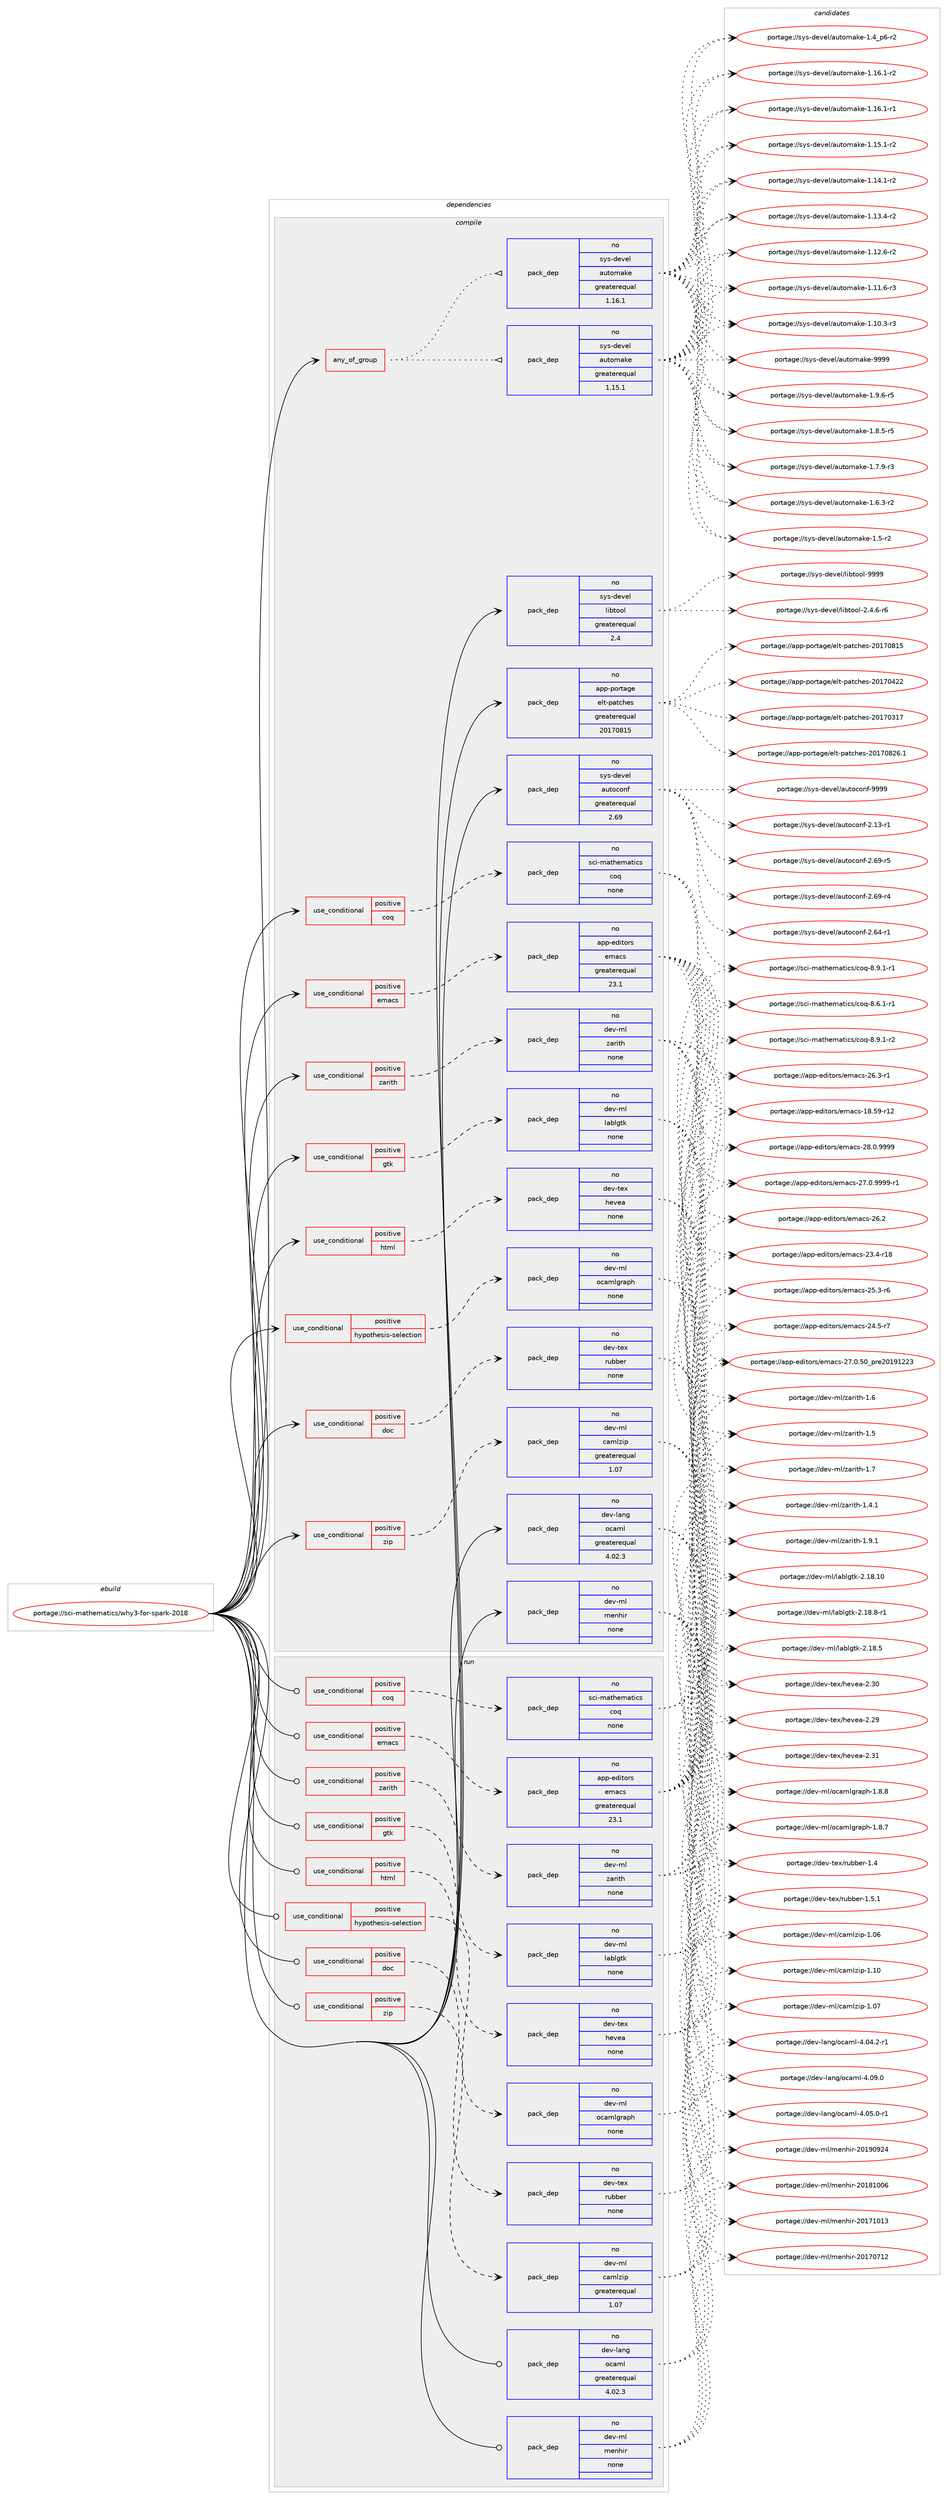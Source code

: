 digraph prolog {

# *************
# Graph options
# *************

newrank=true;
concentrate=true;
compound=true;
graph [rankdir=LR,fontname=Helvetica,fontsize=10,ranksep=1.5];#, ranksep=2.5, nodesep=0.2];
edge  [arrowhead=vee];
node  [fontname=Helvetica,fontsize=10];

# **********
# The ebuild
# **********

subgraph cluster_leftcol {
color=gray;
rank=same;
label=<<i>ebuild</i>>;
id [label="portage://sci-mathematics/why3-for-spark-2018", color=red, width=4, href="../sci-mathematics/why3-for-spark-2018.svg"];
}

# ****************
# The dependencies
# ****************

subgraph cluster_midcol {
color=gray;
label=<<i>dependencies</i>>;
subgraph cluster_compile {
fillcolor="#eeeeee";
style=filled;
label=<<i>compile</i>>;
subgraph any958 {
dependency46095 [label=<<TABLE BORDER="0" CELLBORDER="1" CELLSPACING="0" CELLPADDING="4"><TR><TD CELLPADDING="10">any_of_group</TD></TR></TABLE>>, shape=none, color=red];subgraph pack35612 {
dependency46096 [label=<<TABLE BORDER="0" CELLBORDER="1" CELLSPACING="0" CELLPADDING="4" WIDTH="220"><TR><TD ROWSPAN="6" CELLPADDING="30">pack_dep</TD></TR><TR><TD WIDTH="110">no</TD></TR><TR><TD>sys-devel</TD></TR><TR><TD>automake</TD></TR><TR><TD>greaterequal</TD></TR><TR><TD>1.16.1</TD></TR></TABLE>>, shape=none, color=blue];
}
dependency46095:e -> dependency46096:w [weight=20,style="dotted",arrowhead="oinv"];
subgraph pack35613 {
dependency46097 [label=<<TABLE BORDER="0" CELLBORDER="1" CELLSPACING="0" CELLPADDING="4" WIDTH="220"><TR><TD ROWSPAN="6" CELLPADDING="30">pack_dep</TD></TR><TR><TD WIDTH="110">no</TD></TR><TR><TD>sys-devel</TD></TR><TR><TD>automake</TD></TR><TR><TD>greaterequal</TD></TR><TR><TD>1.15.1</TD></TR></TABLE>>, shape=none, color=blue];
}
dependency46095:e -> dependency46097:w [weight=20,style="dotted",arrowhead="oinv"];
}
id:e -> dependency46095:w [weight=20,style="solid",arrowhead="vee"];
subgraph cond9477 {
dependency46098 [label=<<TABLE BORDER="0" CELLBORDER="1" CELLSPACING="0" CELLPADDING="4"><TR><TD ROWSPAN="3" CELLPADDING="10">use_conditional</TD></TR><TR><TD>positive</TD></TR><TR><TD>coq</TD></TR></TABLE>>, shape=none, color=red];
subgraph pack35614 {
dependency46099 [label=<<TABLE BORDER="0" CELLBORDER="1" CELLSPACING="0" CELLPADDING="4" WIDTH="220"><TR><TD ROWSPAN="6" CELLPADDING="30">pack_dep</TD></TR><TR><TD WIDTH="110">no</TD></TR><TR><TD>sci-mathematics</TD></TR><TR><TD>coq</TD></TR><TR><TD>none</TD></TR><TR><TD></TD></TR></TABLE>>, shape=none, color=blue];
}
dependency46098:e -> dependency46099:w [weight=20,style="dashed",arrowhead="vee"];
}
id:e -> dependency46098:w [weight=20,style="solid",arrowhead="vee"];
subgraph cond9478 {
dependency46100 [label=<<TABLE BORDER="0" CELLBORDER="1" CELLSPACING="0" CELLPADDING="4"><TR><TD ROWSPAN="3" CELLPADDING="10">use_conditional</TD></TR><TR><TD>positive</TD></TR><TR><TD>doc</TD></TR></TABLE>>, shape=none, color=red];
subgraph pack35615 {
dependency46101 [label=<<TABLE BORDER="0" CELLBORDER="1" CELLSPACING="0" CELLPADDING="4" WIDTH="220"><TR><TD ROWSPAN="6" CELLPADDING="30">pack_dep</TD></TR><TR><TD WIDTH="110">no</TD></TR><TR><TD>dev-tex</TD></TR><TR><TD>rubber</TD></TR><TR><TD>none</TD></TR><TR><TD></TD></TR></TABLE>>, shape=none, color=blue];
}
dependency46100:e -> dependency46101:w [weight=20,style="dashed",arrowhead="vee"];
}
id:e -> dependency46100:w [weight=20,style="solid",arrowhead="vee"];
subgraph cond9479 {
dependency46102 [label=<<TABLE BORDER="0" CELLBORDER="1" CELLSPACING="0" CELLPADDING="4"><TR><TD ROWSPAN="3" CELLPADDING="10">use_conditional</TD></TR><TR><TD>positive</TD></TR><TR><TD>emacs</TD></TR></TABLE>>, shape=none, color=red];
subgraph pack35616 {
dependency46103 [label=<<TABLE BORDER="0" CELLBORDER="1" CELLSPACING="0" CELLPADDING="4" WIDTH="220"><TR><TD ROWSPAN="6" CELLPADDING="30">pack_dep</TD></TR><TR><TD WIDTH="110">no</TD></TR><TR><TD>app-editors</TD></TR><TR><TD>emacs</TD></TR><TR><TD>greaterequal</TD></TR><TR><TD>23.1</TD></TR></TABLE>>, shape=none, color=blue];
}
dependency46102:e -> dependency46103:w [weight=20,style="dashed",arrowhead="vee"];
}
id:e -> dependency46102:w [weight=20,style="solid",arrowhead="vee"];
subgraph cond9480 {
dependency46104 [label=<<TABLE BORDER="0" CELLBORDER="1" CELLSPACING="0" CELLPADDING="4"><TR><TD ROWSPAN="3" CELLPADDING="10">use_conditional</TD></TR><TR><TD>positive</TD></TR><TR><TD>gtk</TD></TR></TABLE>>, shape=none, color=red];
subgraph pack35617 {
dependency46105 [label=<<TABLE BORDER="0" CELLBORDER="1" CELLSPACING="0" CELLPADDING="4" WIDTH="220"><TR><TD ROWSPAN="6" CELLPADDING="30">pack_dep</TD></TR><TR><TD WIDTH="110">no</TD></TR><TR><TD>dev-ml</TD></TR><TR><TD>lablgtk</TD></TR><TR><TD>none</TD></TR><TR><TD></TD></TR></TABLE>>, shape=none, color=blue];
}
dependency46104:e -> dependency46105:w [weight=20,style="dashed",arrowhead="vee"];
}
id:e -> dependency46104:w [weight=20,style="solid",arrowhead="vee"];
subgraph cond9481 {
dependency46106 [label=<<TABLE BORDER="0" CELLBORDER="1" CELLSPACING="0" CELLPADDING="4"><TR><TD ROWSPAN="3" CELLPADDING="10">use_conditional</TD></TR><TR><TD>positive</TD></TR><TR><TD>html</TD></TR></TABLE>>, shape=none, color=red];
subgraph pack35618 {
dependency46107 [label=<<TABLE BORDER="0" CELLBORDER="1" CELLSPACING="0" CELLPADDING="4" WIDTH="220"><TR><TD ROWSPAN="6" CELLPADDING="30">pack_dep</TD></TR><TR><TD WIDTH="110">no</TD></TR><TR><TD>dev-tex</TD></TR><TR><TD>hevea</TD></TR><TR><TD>none</TD></TR><TR><TD></TD></TR></TABLE>>, shape=none, color=blue];
}
dependency46106:e -> dependency46107:w [weight=20,style="dashed",arrowhead="vee"];
}
id:e -> dependency46106:w [weight=20,style="solid",arrowhead="vee"];
subgraph cond9482 {
dependency46108 [label=<<TABLE BORDER="0" CELLBORDER="1" CELLSPACING="0" CELLPADDING="4"><TR><TD ROWSPAN="3" CELLPADDING="10">use_conditional</TD></TR><TR><TD>positive</TD></TR><TR><TD>hypothesis-selection</TD></TR></TABLE>>, shape=none, color=red];
subgraph pack35619 {
dependency46109 [label=<<TABLE BORDER="0" CELLBORDER="1" CELLSPACING="0" CELLPADDING="4" WIDTH="220"><TR><TD ROWSPAN="6" CELLPADDING="30">pack_dep</TD></TR><TR><TD WIDTH="110">no</TD></TR><TR><TD>dev-ml</TD></TR><TR><TD>ocamlgraph</TD></TR><TR><TD>none</TD></TR><TR><TD></TD></TR></TABLE>>, shape=none, color=blue];
}
dependency46108:e -> dependency46109:w [weight=20,style="dashed",arrowhead="vee"];
}
id:e -> dependency46108:w [weight=20,style="solid",arrowhead="vee"];
subgraph cond9483 {
dependency46110 [label=<<TABLE BORDER="0" CELLBORDER="1" CELLSPACING="0" CELLPADDING="4"><TR><TD ROWSPAN="3" CELLPADDING="10">use_conditional</TD></TR><TR><TD>positive</TD></TR><TR><TD>zarith</TD></TR></TABLE>>, shape=none, color=red];
subgraph pack35620 {
dependency46111 [label=<<TABLE BORDER="0" CELLBORDER="1" CELLSPACING="0" CELLPADDING="4" WIDTH="220"><TR><TD ROWSPAN="6" CELLPADDING="30">pack_dep</TD></TR><TR><TD WIDTH="110">no</TD></TR><TR><TD>dev-ml</TD></TR><TR><TD>zarith</TD></TR><TR><TD>none</TD></TR><TR><TD></TD></TR></TABLE>>, shape=none, color=blue];
}
dependency46110:e -> dependency46111:w [weight=20,style="dashed",arrowhead="vee"];
}
id:e -> dependency46110:w [weight=20,style="solid",arrowhead="vee"];
subgraph cond9484 {
dependency46112 [label=<<TABLE BORDER="0" CELLBORDER="1" CELLSPACING="0" CELLPADDING="4"><TR><TD ROWSPAN="3" CELLPADDING="10">use_conditional</TD></TR><TR><TD>positive</TD></TR><TR><TD>zip</TD></TR></TABLE>>, shape=none, color=red];
subgraph pack35621 {
dependency46113 [label=<<TABLE BORDER="0" CELLBORDER="1" CELLSPACING="0" CELLPADDING="4" WIDTH="220"><TR><TD ROWSPAN="6" CELLPADDING="30">pack_dep</TD></TR><TR><TD WIDTH="110">no</TD></TR><TR><TD>dev-ml</TD></TR><TR><TD>camlzip</TD></TR><TR><TD>greaterequal</TD></TR><TR><TD>1.07</TD></TR></TABLE>>, shape=none, color=blue];
}
dependency46112:e -> dependency46113:w [weight=20,style="dashed",arrowhead="vee"];
}
id:e -> dependency46112:w [weight=20,style="solid",arrowhead="vee"];
subgraph pack35622 {
dependency46114 [label=<<TABLE BORDER="0" CELLBORDER="1" CELLSPACING="0" CELLPADDING="4" WIDTH="220"><TR><TD ROWSPAN="6" CELLPADDING="30">pack_dep</TD></TR><TR><TD WIDTH="110">no</TD></TR><TR><TD>app-portage</TD></TR><TR><TD>elt-patches</TD></TR><TR><TD>greaterequal</TD></TR><TR><TD>20170815</TD></TR></TABLE>>, shape=none, color=blue];
}
id:e -> dependency46114:w [weight=20,style="solid",arrowhead="vee"];
subgraph pack35623 {
dependency46115 [label=<<TABLE BORDER="0" CELLBORDER="1" CELLSPACING="0" CELLPADDING="4" WIDTH="220"><TR><TD ROWSPAN="6" CELLPADDING="30">pack_dep</TD></TR><TR><TD WIDTH="110">no</TD></TR><TR><TD>dev-lang</TD></TR><TR><TD>ocaml</TD></TR><TR><TD>greaterequal</TD></TR><TR><TD>4.02.3</TD></TR></TABLE>>, shape=none, color=blue];
}
id:e -> dependency46115:w [weight=20,style="solid",arrowhead="vee"];
subgraph pack35624 {
dependency46116 [label=<<TABLE BORDER="0" CELLBORDER="1" CELLSPACING="0" CELLPADDING="4" WIDTH="220"><TR><TD ROWSPAN="6" CELLPADDING="30">pack_dep</TD></TR><TR><TD WIDTH="110">no</TD></TR><TR><TD>dev-ml</TD></TR><TR><TD>menhir</TD></TR><TR><TD>none</TD></TR><TR><TD></TD></TR></TABLE>>, shape=none, color=blue];
}
id:e -> dependency46116:w [weight=20,style="solid",arrowhead="vee"];
subgraph pack35625 {
dependency46117 [label=<<TABLE BORDER="0" CELLBORDER="1" CELLSPACING="0" CELLPADDING="4" WIDTH="220"><TR><TD ROWSPAN="6" CELLPADDING="30">pack_dep</TD></TR><TR><TD WIDTH="110">no</TD></TR><TR><TD>sys-devel</TD></TR><TR><TD>autoconf</TD></TR><TR><TD>greaterequal</TD></TR><TR><TD>2.69</TD></TR></TABLE>>, shape=none, color=blue];
}
id:e -> dependency46117:w [weight=20,style="solid",arrowhead="vee"];
subgraph pack35626 {
dependency46118 [label=<<TABLE BORDER="0" CELLBORDER="1" CELLSPACING="0" CELLPADDING="4" WIDTH="220"><TR><TD ROWSPAN="6" CELLPADDING="30">pack_dep</TD></TR><TR><TD WIDTH="110">no</TD></TR><TR><TD>sys-devel</TD></TR><TR><TD>libtool</TD></TR><TR><TD>greaterequal</TD></TR><TR><TD>2.4</TD></TR></TABLE>>, shape=none, color=blue];
}
id:e -> dependency46118:w [weight=20,style="solid",arrowhead="vee"];
}
subgraph cluster_compileandrun {
fillcolor="#eeeeee";
style=filled;
label=<<i>compile and run</i>>;
}
subgraph cluster_run {
fillcolor="#eeeeee";
style=filled;
label=<<i>run</i>>;
subgraph cond9485 {
dependency46119 [label=<<TABLE BORDER="0" CELLBORDER="1" CELLSPACING="0" CELLPADDING="4"><TR><TD ROWSPAN="3" CELLPADDING="10">use_conditional</TD></TR><TR><TD>positive</TD></TR><TR><TD>coq</TD></TR></TABLE>>, shape=none, color=red];
subgraph pack35627 {
dependency46120 [label=<<TABLE BORDER="0" CELLBORDER="1" CELLSPACING="0" CELLPADDING="4" WIDTH="220"><TR><TD ROWSPAN="6" CELLPADDING="30">pack_dep</TD></TR><TR><TD WIDTH="110">no</TD></TR><TR><TD>sci-mathematics</TD></TR><TR><TD>coq</TD></TR><TR><TD>none</TD></TR><TR><TD></TD></TR></TABLE>>, shape=none, color=blue];
}
dependency46119:e -> dependency46120:w [weight=20,style="dashed",arrowhead="vee"];
}
id:e -> dependency46119:w [weight=20,style="solid",arrowhead="odot"];
subgraph cond9486 {
dependency46121 [label=<<TABLE BORDER="0" CELLBORDER="1" CELLSPACING="0" CELLPADDING="4"><TR><TD ROWSPAN="3" CELLPADDING="10">use_conditional</TD></TR><TR><TD>positive</TD></TR><TR><TD>doc</TD></TR></TABLE>>, shape=none, color=red];
subgraph pack35628 {
dependency46122 [label=<<TABLE BORDER="0" CELLBORDER="1" CELLSPACING="0" CELLPADDING="4" WIDTH="220"><TR><TD ROWSPAN="6" CELLPADDING="30">pack_dep</TD></TR><TR><TD WIDTH="110">no</TD></TR><TR><TD>dev-tex</TD></TR><TR><TD>rubber</TD></TR><TR><TD>none</TD></TR><TR><TD></TD></TR></TABLE>>, shape=none, color=blue];
}
dependency46121:e -> dependency46122:w [weight=20,style="dashed",arrowhead="vee"];
}
id:e -> dependency46121:w [weight=20,style="solid",arrowhead="odot"];
subgraph cond9487 {
dependency46123 [label=<<TABLE BORDER="0" CELLBORDER="1" CELLSPACING="0" CELLPADDING="4"><TR><TD ROWSPAN="3" CELLPADDING="10">use_conditional</TD></TR><TR><TD>positive</TD></TR><TR><TD>emacs</TD></TR></TABLE>>, shape=none, color=red];
subgraph pack35629 {
dependency46124 [label=<<TABLE BORDER="0" CELLBORDER="1" CELLSPACING="0" CELLPADDING="4" WIDTH="220"><TR><TD ROWSPAN="6" CELLPADDING="30">pack_dep</TD></TR><TR><TD WIDTH="110">no</TD></TR><TR><TD>app-editors</TD></TR><TR><TD>emacs</TD></TR><TR><TD>greaterequal</TD></TR><TR><TD>23.1</TD></TR></TABLE>>, shape=none, color=blue];
}
dependency46123:e -> dependency46124:w [weight=20,style="dashed",arrowhead="vee"];
}
id:e -> dependency46123:w [weight=20,style="solid",arrowhead="odot"];
subgraph cond9488 {
dependency46125 [label=<<TABLE BORDER="0" CELLBORDER="1" CELLSPACING="0" CELLPADDING="4"><TR><TD ROWSPAN="3" CELLPADDING="10">use_conditional</TD></TR><TR><TD>positive</TD></TR><TR><TD>gtk</TD></TR></TABLE>>, shape=none, color=red];
subgraph pack35630 {
dependency46126 [label=<<TABLE BORDER="0" CELLBORDER="1" CELLSPACING="0" CELLPADDING="4" WIDTH="220"><TR><TD ROWSPAN="6" CELLPADDING="30">pack_dep</TD></TR><TR><TD WIDTH="110">no</TD></TR><TR><TD>dev-ml</TD></TR><TR><TD>lablgtk</TD></TR><TR><TD>none</TD></TR><TR><TD></TD></TR></TABLE>>, shape=none, color=blue];
}
dependency46125:e -> dependency46126:w [weight=20,style="dashed",arrowhead="vee"];
}
id:e -> dependency46125:w [weight=20,style="solid",arrowhead="odot"];
subgraph cond9489 {
dependency46127 [label=<<TABLE BORDER="0" CELLBORDER="1" CELLSPACING="0" CELLPADDING="4"><TR><TD ROWSPAN="3" CELLPADDING="10">use_conditional</TD></TR><TR><TD>positive</TD></TR><TR><TD>html</TD></TR></TABLE>>, shape=none, color=red];
subgraph pack35631 {
dependency46128 [label=<<TABLE BORDER="0" CELLBORDER="1" CELLSPACING="0" CELLPADDING="4" WIDTH="220"><TR><TD ROWSPAN="6" CELLPADDING="30">pack_dep</TD></TR><TR><TD WIDTH="110">no</TD></TR><TR><TD>dev-tex</TD></TR><TR><TD>hevea</TD></TR><TR><TD>none</TD></TR><TR><TD></TD></TR></TABLE>>, shape=none, color=blue];
}
dependency46127:e -> dependency46128:w [weight=20,style="dashed",arrowhead="vee"];
}
id:e -> dependency46127:w [weight=20,style="solid",arrowhead="odot"];
subgraph cond9490 {
dependency46129 [label=<<TABLE BORDER="0" CELLBORDER="1" CELLSPACING="0" CELLPADDING="4"><TR><TD ROWSPAN="3" CELLPADDING="10">use_conditional</TD></TR><TR><TD>positive</TD></TR><TR><TD>hypothesis-selection</TD></TR></TABLE>>, shape=none, color=red];
subgraph pack35632 {
dependency46130 [label=<<TABLE BORDER="0" CELLBORDER="1" CELLSPACING="0" CELLPADDING="4" WIDTH="220"><TR><TD ROWSPAN="6" CELLPADDING="30">pack_dep</TD></TR><TR><TD WIDTH="110">no</TD></TR><TR><TD>dev-ml</TD></TR><TR><TD>ocamlgraph</TD></TR><TR><TD>none</TD></TR><TR><TD></TD></TR></TABLE>>, shape=none, color=blue];
}
dependency46129:e -> dependency46130:w [weight=20,style="dashed",arrowhead="vee"];
}
id:e -> dependency46129:w [weight=20,style="solid",arrowhead="odot"];
subgraph cond9491 {
dependency46131 [label=<<TABLE BORDER="0" CELLBORDER="1" CELLSPACING="0" CELLPADDING="4"><TR><TD ROWSPAN="3" CELLPADDING="10">use_conditional</TD></TR><TR><TD>positive</TD></TR><TR><TD>zarith</TD></TR></TABLE>>, shape=none, color=red];
subgraph pack35633 {
dependency46132 [label=<<TABLE BORDER="0" CELLBORDER="1" CELLSPACING="0" CELLPADDING="4" WIDTH="220"><TR><TD ROWSPAN="6" CELLPADDING="30">pack_dep</TD></TR><TR><TD WIDTH="110">no</TD></TR><TR><TD>dev-ml</TD></TR><TR><TD>zarith</TD></TR><TR><TD>none</TD></TR><TR><TD></TD></TR></TABLE>>, shape=none, color=blue];
}
dependency46131:e -> dependency46132:w [weight=20,style="dashed",arrowhead="vee"];
}
id:e -> dependency46131:w [weight=20,style="solid",arrowhead="odot"];
subgraph cond9492 {
dependency46133 [label=<<TABLE BORDER="0" CELLBORDER="1" CELLSPACING="0" CELLPADDING="4"><TR><TD ROWSPAN="3" CELLPADDING="10">use_conditional</TD></TR><TR><TD>positive</TD></TR><TR><TD>zip</TD></TR></TABLE>>, shape=none, color=red];
subgraph pack35634 {
dependency46134 [label=<<TABLE BORDER="0" CELLBORDER="1" CELLSPACING="0" CELLPADDING="4" WIDTH="220"><TR><TD ROWSPAN="6" CELLPADDING="30">pack_dep</TD></TR><TR><TD WIDTH="110">no</TD></TR><TR><TD>dev-ml</TD></TR><TR><TD>camlzip</TD></TR><TR><TD>greaterequal</TD></TR><TR><TD>1.07</TD></TR></TABLE>>, shape=none, color=blue];
}
dependency46133:e -> dependency46134:w [weight=20,style="dashed",arrowhead="vee"];
}
id:e -> dependency46133:w [weight=20,style="solid",arrowhead="odot"];
subgraph pack35635 {
dependency46135 [label=<<TABLE BORDER="0" CELLBORDER="1" CELLSPACING="0" CELLPADDING="4" WIDTH="220"><TR><TD ROWSPAN="6" CELLPADDING="30">pack_dep</TD></TR><TR><TD WIDTH="110">no</TD></TR><TR><TD>dev-lang</TD></TR><TR><TD>ocaml</TD></TR><TR><TD>greaterequal</TD></TR><TR><TD>4.02.3</TD></TR></TABLE>>, shape=none, color=blue];
}
id:e -> dependency46135:w [weight=20,style="solid",arrowhead="odot"];
subgraph pack35636 {
dependency46136 [label=<<TABLE BORDER="0" CELLBORDER="1" CELLSPACING="0" CELLPADDING="4" WIDTH="220"><TR><TD ROWSPAN="6" CELLPADDING="30">pack_dep</TD></TR><TR><TD WIDTH="110">no</TD></TR><TR><TD>dev-ml</TD></TR><TR><TD>menhir</TD></TR><TR><TD>none</TD></TR><TR><TD></TD></TR></TABLE>>, shape=none, color=blue];
}
id:e -> dependency46136:w [weight=20,style="solid",arrowhead="odot"];
}
}

# **************
# The candidates
# **************

subgraph cluster_choices {
rank=same;
color=gray;
label=<<i>candidates</i>>;

subgraph choice35612 {
color=black;
nodesep=1;
choice115121115451001011181011084797117116111109971071014557575757 [label="portage://sys-devel/automake-9999", color=red, width=4,href="../sys-devel/automake-9999.svg"];
choice115121115451001011181011084797117116111109971071014549465746544511453 [label="portage://sys-devel/automake-1.9.6-r5", color=red, width=4,href="../sys-devel/automake-1.9.6-r5.svg"];
choice115121115451001011181011084797117116111109971071014549465646534511453 [label="portage://sys-devel/automake-1.8.5-r5", color=red, width=4,href="../sys-devel/automake-1.8.5-r5.svg"];
choice115121115451001011181011084797117116111109971071014549465546574511451 [label="portage://sys-devel/automake-1.7.9-r3", color=red, width=4,href="../sys-devel/automake-1.7.9-r3.svg"];
choice115121115451001011181011084797117116111109971071014549465446514511450 [label="portage://sys-devel/automake-1.6.3-r2", color=red, width=4,href="../sys-devel/automake-1.6.3-r2.svg"];
choice11512111545100101118101108479711711611110997107101454946534511450 [label="portage://sys-devel/automake-1.5-r2", color=red, width=4,href="../sys-devel/automake-1.5-r2.svg"];
choice115121115451001011181011084797117116111109971071014549465295112544511450 [label="portage://sys-devel/automake-1.4_p6-r2", color=red, width=4,href="../sys-devel/automake-1.4_p6-r2.svg"];
choice11512111545100101118101108479711711611110997107101454946495446494511450 [label="portage://sys-devel/automake-1.16.1-r2", color=red, width=4,href="../sys-devel/automake-1.16.1-r2.svg"];
choice11512111545100101118101108479711711611110997107101454946495446494511449 [label="portage://sys-devel/automake-1.16.1-r1", color=red, width=4,href="../sys-devel/automake-1.16.1-r1.svg"];
choice11512111545100101118101108479711711611110997107101454946495346494511450 [label="portage://sys-devel/automake-1.15.1-r2", color=red, width=4,href="../sys-devel/automake-1.15.1-r2.svg"];
choice11512111545100101118101108479711711611110997107101454946495246494511450 [label="portage://sys-devel/automake-1.14.1-r2", color=red, width=4,href="../sys-devel/automake-1.14.1-r2.svg"];
choice11512111545100101118101108479711711611110997107101454946495146524511450 [label="portage://sys-devel/automake-1.13.4-r2", color=red, width=4,href="../sys-devel/automake-1.13.4-r2.svg"];
choice11512111545100101118101108479711711611110997107101454946495046544511450 [label="portage://sys-devel/automake-1.12.6-r2", color=red, width=4,href="../sys-devel/automake-1.12.6-r2.svg"];
choice11512111545100101118101108479711711611110997107101454946494946544511451 [label="portage://sys-devel/automake-1.11.6-r3", color=red, width=4,href="../sys-devel/automake-1.11.6-r3.svg"];
choice11512111545100101118101108479711711611110997107101454946494846514511451 [label="portage://sys-devel/automake-1.10.3-r3", color=red, width=4,href="../sys-devel/automake-1.10.3-r3.svg"];
dependency46096:e -> choice115121115451001011181011084797117116111109971071014557575757:w [style=dotted,weight="100"];
dependency46096:e -> choice115121115451001011181011084797117116111109971071014549465746544511453:w [style=dotted,weight="100"];
dependency46096:e -> choice115121115451001011181011084797117116111109971071014549465646534511453:w [style=dotted,weight="100"];
dependency46096:e -> choice115121115451001011181011084797117116111109971071014549465546574511451:w [style=dotted,weight="100"];
dependency46096:e -> choice115121115451001011181011084797117116111109971071014549465446514511450:w [style=dotted,weight="100"];
dependency46096:e -> choice11512111545100101118101108479711711611110997107101454946534511450:w [style=dotted,weight="100"];
dependency46096:e -> choice115121115451001011181011084797117116111109971071014549465295112544511450:w [style=dotted,weight="100"];
dependency46096:e -> choice11512111545100101118101108479711711611110997107101454946495446494511450:w [style=dotted,weight="100"];
dependency46096:e -> choice11512111545100101118101108479711711611110997107101454946495446494511449:w [style=dotted,weight="100"];
dependency46096:e -> choice11512111545100101118101108479711711611110997107101454946495346494511450:w [style=dotted,weight="100"];
dependency46096:e -> choice11512111545100101118101108479711711611110997107101454946495246494511450:w [style=dotted,weight="100"];
dependency46096:e -> choice11512111545100101118101108479711711611110997107101454946495146524511450:w [style=dotted,weight="100"];
dependency46096:e -> choice11512111545100101118101108479711711611110997107101454946495046544511450:w [style=dotted,weight="100"];
dependency46096:e -> choice11512111545100101118101108479711711611110997107101454946494946544511451:w [style=dotted,weight="100"];
dependency46096:e -> choice11512111545100101118101108479711711611110997107101454946494846514511451:w [style=dotted,weight="100"];
}
subgraph choice35613 {
color=black;
nodesep=1;
choice115121115451001011181011084797117116111109971071014557575757 [label="portage://sys-devel/automake-9999", color=red, width=4,href="../sys-devel/automake-9999.svg"];
choice115121115451001011181011084797117116111109971071014549465746544511453 [label="portage://sys-devel/automake-1.9.6-r5", color=red, width=4,href="../sys-devel/automake-1.9.6-r5.svg"];
choice115121115451001011181011084797117116111109971071014549465646534511453 [label="portage://sys-devel/automake-1.8.5-r5", color=red, width=4,href="../sys-devel/automake-1.8.5-r5.svg"];
choice115121115451001011181011084797117116111109971071014549465546574511451 [label="portage://sys-devel/automake-1.7.9-r3", color=red, width=4,href="../sys-devel/automake-1.7.9-r3.svg"];
choice115121115451001011181011084797117116111109971071014549465446514511450 [label="portage://sys-devel/automake-1.6.3-r2", color=red, width=4,href="../sys-devel/automake-1.6.3-r2.svg"];
choice11512111545100101118101108479711711611110997107101454946534511450 [label="portage://sys-devel/automake-1.5-r2", color=red, width=4,href="../sys-devel/automake-1.5-r2.svg"];
choice115121115451001011181011084797117116111109971071014549465295112544511450 [label="portage://sys-devel/automake-1.4_p6-r2", color=red, width=4,href="../sys-devel/automake-1.4_p6-r2.svg"];
choice11512111545100101118101108479711711611110997107101454946495446494511450 [label="portage://sys-devel/automake-1.16.1-r2", color=red, width=4,href="../sys-devel/automake-1.16.1-r2.svg"];
choice11512111545100101118101108479711711611110997107101454946495446494511449 [label="portage://sys-devel/automake-1.16.1-r1", color=red, width=4,href="../sys-devel/automake-1.16.1-r1.svg"];
choice11512111545100101118101108479711711611110997107101454946495346494511450 [label="portage://sys-devel/automake-1.15.1-r2", color=red, width=4,href="../sys-devel/automake-1.15.1-r2.svg"];
choice11512111545100101118101108479711711611110997107101454946495246494511450 [label="portage://sys-devel/automake-1.14.1-r2", color=red, width=4,href="../sys-devel/automake-1.14.1-r2.svg"];
choice11512111545100101118101108479711711611110997107101454946495146524511450 [label="portage://sys-devel/automake-1.13.4-r2", color=red, width=4,href="../sys-devel/automake-1.13.4-r2.svg"];
choice11512111545100101118101108479711711611110997107101454946495046544511450 [label="portage://sys-devel/automake-1.12.6-r2", color=red, width=4,href="../sys-devel/automake-1.12.6-r2.svg"];
choice11512111545100101118101108479711711611110997107101454946494946544511451 [label="portage://sys-devel/automake-1.11.6-r3", color=red, width=4,href="../sys-devel/automake-1.11.6-r3.svg"];
choice11512111545100101118101108479711711611110997107101454946494846514511451 [label="portage://sys-devel/automake-1.10.3-r3", color=red, width=4,href="../sys-devel/automake-1.10.3-r3.svg"];
dependency46097:e -> choice115121115451001011181011084797117116111109971071014557575757:w [style=dotted,weight="100"];
dependency46097:e -> choice115121115451001011181011084797117116111109971071014549465746544511453:w [style=dotted,weight="100"];
dependency46097:e -> choice115121115451001011181011084797117116111109971071014549465646534511453:w [style=dotted,weight="100"];
dependency46097:e -> choice115121115451001011181011084797117116111109971071014549465546574511451:w [style=dotted,weight="100"];
dependency46097:e -> choice115121115451001011181011084797117116111109971071014549465446514511450:w [style=dotted,weight="100"];
dependency46097:e -> choice11512111545100101118101108479711711611110997107101454946534511450:w [style=dotted,weight="100"];
dependency46097:e -> choice115121115451001011181011084797117116111109971071014549465295112544511450:w [style=dotted,weight="100"];
dependency46097:e -> choice11512111545100101118101108479711711611110997107101454946495446494511450:w [style=dotted,weight="100"];
dependency46097:e -> choice11512111545100101118101108479711711611110997107101454946495446494511449:w [style=dotted,weight="100"];
dependency46097:e -> choice11512111545100101118101108479711711611110997107101454946495346494511450:w [style=dotted,weight="100"];
dependency46097:e -> choice11512111545100101118101108479711711611110997107101454946495246494511450:w [style=dotted,weight="100"];
dependency46097:e -> choice11512111545100101118101108479711711611110997107101454946495146524511450:w [style=dotted,weight="100"];
dependency46097:e -> choice11512111545100101118101108479711711611110997107101454946495046544511450:w [style=dotted,weight="100"];
dependency46097:e -> choice11512111545100101118101108479711711611110997107101454946494946544511451:w [style=dotted,weight="100"];
dependency46097:e -> choice11512111545100101118101108479711711611110997107101454946494846514511451:w [style=dotted,weight="100"];
}
subgraph choice35614 {
color=black;
nodesep=1;
choice115991054510997116104101109971161059911547991111134556465746494511450 [label="portage://sci-mathematics/coq-8.9.1-r2", color=red, width=4,href="../sci-mathematics/coq-8.9.1-r2.svg"];
choice115991054510997116104101109971161059911547991111134556465746494511449 [label="portage://sci-mathematics/coq-8.9.1-r1", color=red, width=4,href="../sci-mathematics/coq-8.9.1-r1.svg"];
choice115991054510997116104101109971161059911547991111134556465446494511449 [label="portage://sci-mathematics/coq-8.6.1-r1", color=red, width=4,href="../sci-mathematics/coq-8.6.1-r1.svg"];
dependency46099:e -> choice115991054510997116104101109971161059911547991111134556465746494511450:w [style=dotted,weight="100"];
dependency46099:e -> choice115991054510997116104101109971161059911547991111134556465746494511449:w [style=dotted,weight="100"];
dependency46099:e -> choice115991054510997116104101109971161059911547991111134556465446494511449:w [style=dotted,weight="100"];
}
subgraph choice35615 {
color=black;
nodesep=1;
choice10010111845116101120471141179898101114454946534649 [label="portage://dev-tex/rubber-1.5.1", color=red, width=4,href="../dev-tex/rubber-1.5.1.svg"];
choice1001011184511610112047114117989810111445494652 [label="portage://dev-tex/rubber-1.4", color=red, width=4,href="../dev-tex/rubber-1.4.svg"];
dependency46101:e -> choice10010111845116101120471141179898101114454946534649:w [style=dotted,weight="100"];
dependency46101:e -> choice1001011184511610112047114117989810111445494652:w [style=dotted,weight="100"];
}
subgraph choice35616 {
color=black;
nodesep=1;
choice971121124510110010511611111411547101109979911545505646484657575757 [label="portage://app-editors/emacs-28.0.9999", color=red, width=4,href="../app-editors/emacs-28.0.9999.svg"];
choice9711211245101100105116111114115471011099799115455055464846575757574511449 [label="portage://app-editors/emacs-27.0.9999-r1", color=red, width=4,href="../app-editors/emacs-27.0.9999-r1.svg"];
choice97112112451011001051161111141154710110997991154550554648465348951121141015048495749505051 [label="portage://app-editors/emacs-27.0.50_pre20191223", color=red, width=4,href="../app-editors/emacs-27.0.50_pre20191223.svg"];
choice971121124510110010511611111411547101109979911545505446514511449 [label="portage://app-editors/emacs-26.3-r1", color=red, width=4,href="../app-editors/emacs-26.3-r1.svg"];
choice97112112451011001051161111141154710110997991154550544650 [label="portage://app-editors/emacs-26.2", color=red, width=4,href="../app-editors/emacs-26.2.svg"];
choice971121124510110010511611111411547101109979911545505346514511454 [label="portage://app-editors/emacs-25.3-r6", color=red, width=4,href="../app-editors/emacs-25.3-r6.svg"];
choice971121124510110010511611111411547101109979911545505246534511455 [label="portage://app-editors/emacs-24.5-r7", color=red, width=4,href="../app-editors/emacs-24.5-r7.svg"];
choice97112112451011001051161111141154710110997991154550514652451144956 [label="portage://app-editors/emacs-23.4-r18", color=red, width=4,href="../app-editors/emacs-23.4-r18.svg"];
choice9711211245101100105116111114115471011099799115454956465357451144950 [label="portage://app-editors/emacs-18.59-r12", color=red, width=4,href="../app-editors/emacs-18.59-r12.svg"];
dependency46103:e -> choice971121124510110010511611111411547101109979911545505646484657575757:w [style=dotted,weight="100"];
dependency46103:e -> choice9711211245101100105116111114115471011099799115455055464846575757574511449:w [style=dotted,weight="100"];
dependency46103:e -> choice97112112451011001051161111141154710110997991154550554648465348951121141015048495749505051:w [style=dotted,weight="100"];
dependency46103:e -> choice971121124510110010511611111411547101109979911545505446514511449:w [style=dotted,weight="100"];
dependency46103:e -> choice97112112451011001051161111141154710110997991154550544650:w [style=dotted,weight="100"];
dependency46103:e -> choice971121124510110010511611111411547101109979911545505346514511454:w [style=dotted,weight="100"];
dependency46103:e -> choice971121124510110010511611111411547101109979911545505246534511455:w [style=dotted,weight="100"];
dependency46103:e -> choice97112112451011001051161111141154710110997991154550514652451144956:w [style=dotted,weight="100"];
dependency46103:e -> choice9711211245101100105116111114115471011099799115454956465357451144950:w [style=dotted,weight="100"];
}
subgraph choice35617 {
color=black;
nodesep=1;
choice10010111845109108471089798108103116107455046495646564511449 [label="portage://dev-ml/lablgtk-2.18.8-r1", color=red, width=4,href="../dev-ml/lablgtk-2.18.8-r1.svg"];
choice1001011184510910847108979810810311610745504649564653 [label="portage://dev-ml/lablgtk-2.18.5", color=red, width=4,href="../dev-ml/lablgtk-2.18.5.svg"];
choice100101118451091084710897981081031161074550464956464948 [label="portage://dev-ml/lablgtk-2.18.10", color=red, width=4,href="../dev-ml/lablgtk-2.18.10.svg"];
dependency46105:e -> choice10010111845109108471089798108103116107455046495646564511449:w [style=dotted,weight="100"];
dependency46105:e -> choice1001011184510910847108979810810311610745504649564653:w [style=dotted,weight="100"];
dependency46105:e -> choice100101118451091084710897981081031161074550464956464948:w [style=dotted,weight="100"];
}
subgraph choice35618 {
color=black;
nodesep=1;
choice1001011184511610112047104101118101974550465149 [label="portage://dev-tex/hevea-2.31", color=red, width=4,href="../dev-tex/hevea-2.31.svg"];
choice1001011184511610112047104101118101974550465148 [label="portage://dev-tex/hevea-2.30", color=red, width=4,href="../dev-tex/hevea-2.30.svg"];
choice1001011184511610112047104101118101974550465057 [label="portage://dev-tex/hevea-2.29", color=red, width=4,href="../dev-tex/hevea-2.29.svg"];
dependency46107:e -> choice1001011184511610112047104101118101974550465149:w [style=dotted,weight="100"];
dependency46107:e -> choice1001011184511610112047104101118101974550465148:w [style=dotted,weight="100"];
dependency46107:e -> choice1001011184511610112047104101118101974550465057:w [style=dotted,weight="100"];
}
subgraph choice35619 {
color=black;
nodesep=1;
choice1001011184510910847111999710910810311497112104454946564656 [label="portage://dev-ml/ocamlgraph-1.8.8", color=red, width=4,href="../dev-ml/ocamlgraph-1.8.8.svg"];
choice1001011184510910847111999710910810311497112104454946564655 [label="portage://dev-ml/ocamlgraph-1.8.7", color=red, width=4,href="../dev-ml/ocamlgraph-1.8.7.svg"];
dependency46109:e -> choice1001011184510910847111999710910810311497112104454946564656:w [style=dotted,weight="100"];
dependency46109:e -> choice1001011184510910847111999710910810311497112104454946564655:w [style=dotted,weight="100"];
}
subgraph choice35620 {
color=black;
nodesep=1;
choice100101118451091084712297114105116104454946574649 [label="portage://dev-ml/zarith-1.9.1", color=red, width=4,href="../dev-ml/zarith-1.9.1.svg"];
choice10010111845109108471229711410511610445494655 [label="portage://dev-ml/zarith-1.7", color=red, width=4,href="../dev-ml/zarith-1.7.svg"];
choice10010111845109108471229711410511610445494654 [label="portage://dev-ml/zarith-1.6", color=red, width=4,href="../dev-ml/zarith-1.6.svg"];
choice10010111845109108471229711410511610445494653 [label="portage://dev-ml/zarith-1.5", color=red, width=4,href="../dev-ml/zarith-1.5.svg"];
choice100101118451091084712297114105116104454946524649 [label="portage://dev-ml/zarith-1.4.1", color=red, width=4,href="../dev-ml/zarith-1.4.1.svg"];
dependency46111:e -> choice100101118451091084712297114105116104454946574649:w [style=dotted,weight="100"];
dependency46111:e -> choice10010111845109108471229711410511610445494655:w [style=dotted,weight="100"];
dependency46111:e -> choice10010111845109108471229711410511610445494654:w [style=dotted,weight="100"];
dependency46111:e -> choice10010111845109108471229711410511610445494653:w [style=dotted,weight="100"];
dependency46111:e -> choice100101118451091084712297114105116104454946524649:w [style=dotted,weight="100"];
}
subgraph choice35621 {
color=black;
nodesep=1;
choice100101118451091084799971091081221051124549464948 [label="portage://dev-ml/camlzip-1.10", color=red, width=4,href="../dev-ml/camlzip-1.10.svg"];
choice100101118451091084799971091081221051124549464855 [label="portage://dev-ml/camlzip-1.07", color=red, width=4,href="../dev-ml/camlzip-1.07.svg"];
choice100101118451091084799971091081221051124549464854 [label="portage://dev-ml/camlzip-1.06", color=red, width=4,href="../dev-ml/camlzip-1.06.svg"];
dependency46113:e -> choice100101118451091084799971091081221051124549464948:w [style=dotted,weight="100"];
dependency46113:e -> choice100101118451091084799971091081221051124549464855:w [style=dotted,weight="100"];
dependency46113:e -> choice100101118451091084799971091081221051124549464854:w [style=dotted,weight="100"];
}
subgraph choice35622 {
color=black;
nodesep=1;
choice971121124511211111411697103101471011081164511297116991041011154550484955485650544649 [label="portage://app-portage/elt-patches-20170826.1", color=red, width=4,href="../app-portage/elt-patches-20170826.1.svg"];
choice97112112451121111141169710310147101108116451129711699104101115455048495548564953 [label="portage://app-portage/elt-patches-20170815", color=red, width=4,href="../app-portage/elt-patches-20170815.svg"];
choice97112112451121111141169710310147101108116451129711699104101115455048495548525050 [label="portage://app-portage/elt-patches-20170422", color=red, width=4,href="../app-portage/elt-patches-20170422.svg"];
choice97112112451121111141169710310147101108116451129711699104101115455048495548514955 [label="portage://app-portage/elt-patches-20170317", color=red, width=4,href="../app-portage/elt-patches-20170317.svg"];
dependency46114:e -> choice971121124511211111411697103101471011081164511297116991041011154550484955485650544649:w [style=dotted,weight="100"];
dependency46114:e -> choice97112112451121111141169710310147101108116451129711699104101115455048495548564953:w [style=dotted,weight="100"];
dependency46114:e -> choice97112112451121111141169710310147101108116451129711699104101115455048495548525050:w [style=dotted,weight="100"];
dependency46114:e -> choice97112112451121111141169710310147101108116451129711699104101115455048495548514955:w [style=dotted,weight="100"];
}
subgraph choice35623 {
color=black;
nodesep=1;
choice100101118451089711010347111999710910845524648574648 [label="portage://dev-lang/ocaml-4.09.0", color=red, width=4,href="../dev-lang/ocaml-4.09.0.svg"];
choice1001011184510897110103471119997109108455246485346484511449 [label="portage://dev-lang/ocaml-4.05.0-r1", color=red, width=4,href="../dev-lang/ocaml-4.05.0-r1.svg"];
choice1001011184510897110103471119997109108455246485246504511449 [label="portage://dev-lang/ocaml-4.04.2-r1", color=red, width=4,href="../dev-lang/ocaml-4.04.2-r1.svg"];
dependency46115:e -> choice100101118451089711010347111999710910845524648574648:w [style=dotted,weight="100"];
dependency46115:e -> choice1001011184510897110103471119997109108455246485346484511449:w [style=dotted,weight="100"];
dependency46115:e -> choice1001011184510897110103471119997109108455246485246504511449:w [style=dotted,weight="100"];
}
subgraph choice35624 {
color=black;
nodesep=1;
choice1001011184510910847109101110104105114455048495748575052 [label="portage://dev-ml/menhir-20190924", color=red, width=4,href="../dev-ml/menhir-20190924.svg"];
choice1001011184510910847109101110104105114455048495649484854 [label="portage://dev-ml/menhir-20181006", color=red, width=4,href="../dev-ml/menhir-20181006.svg"];
choice1001011184510910847109101110104105114455048495549484951 [label="portage://dev-ml/menhir-20171013", color=red, width=4,href="../dev-ml/menhir-20171013.svg"];
choice1001011184510910847109101110104105114455048495548554950 [label="portage://dev-ml/menhir-20170712", color=red, width=4,href="../dev-ml/menhir-20170712.svg"];
dependency46116:e -> choice1001011184510910847109101110104105114455048495748575052:w [style=dotted,weight="100"];
dependency46116:e -> choice1001011184510910847109101110104105114455048495649484854:w [style=dotted,weight="100"];
dependency46116:e -> choice1001011184510910847109101110104105114455048495549484951:w [style=dotted,weight="100"];
dependency46116:e -> choice1001011184510910847109101110104105114455048495548554950:w [style=dotted,weight="100"];
}
subgraph choice35625 {
color=black;
nodesep=1;
choice115121115451001011181011084797117116111991111101024557575757 [label="portage://sys-devel/autoconf-9999", color=red, width=4,href="../sys-devel/autoconf-9999.svg"];
choice1151211154510010111810110847971171161119911111010245504654574511453 [label="portage://sys-devel/autoconf-2.69-r5", color=red, width=4,href="../sys-devel/autoconf-2.69-r5.svg"];
choice1151211154510010111810110847971171161119911111010245504654574511452 [label="portage://sys-devel/autoconf-2.69-r4", color=red, width=4,href="../sys-devel/autoconf-2.69-r4.svg"];
choice1151211154510010111810110847971171161119911111010245504654524511449 [label="portage://sys-devel/autoconf-2.64-r1", color=red, width=4,href="../sys-devel/autoconf-2.64-r1.svg"];
choice1151211154510010111810110847971171161119911111010245504649514511449 [label="portage://sys-devel/autoconf-2.13-r1", color=red, width=4,href="../sys-devel/autoconf-2.13-r1.svg"];
dependency46117:e -> choice115121115451001011181011084797117116111991111101024557575757:w [style=dotted,weight="100"];
dependency46117:e -> choice1151211154510010111810110847971171161119911111010245504654574511453:w [style=dotted,weight="100"];
dependency46117:e -> choice1151211154510010111810110847971171161119911111010245504654574511452:w [style=dotted,weight="100"];
dependency46117:e -> choice1151211154510010111810110847971171161119911111010245504654524511449:w [style=dotted,weight="100"];
dependency46117:e -> choice1151211154510010111810110847971171161119911111010245504649514511449:w [style=dotted,weight="100"];
}
subgraph choice35626 {
color=black;
nodesep=1;
choice1151211154510010111810110847108105981161111111084557575757 [label="portage://sys-devel/libtool-9999", color=red, width=4,href="../sys-devel/libtool-9999.svg"];
choice1151211154510010111810110847108105981161111111084550465246544511454 [label="portage://sys-devel/libtool-2.4.6-r6", color=red, width=4,href="../sys-devel/libtool-2.4.6-r6.svg"];
dependency46118:e -> choice1151211154510010111810110847108105981161111111084557575757:w [style=dotted,weight="100"];
dependency46118:e -> choice1151211154510010111810110847108105981161111111084550465246544511454:w [style=dotted,weight="100"];
}
subgraph choice35627 {
color=black;
nodesep=1;
choice115991054510997116104101109971161059911547991111134556465746494511450 [label="portage://sci-mathematics/coq-8.9.1-r2", color=red, width=4,href="../sci-mathematics/coq-8.9.1-r2.svg"];
choice115991054510997116104101109971161059911547991111134556465746494511449 [label="portage://sci-mathematics/coq-8.9.1-r1", color=red, width=4,href="../sci-mathematics/coq-8.9.1-r1.svg"];
choice115991054510997116104101109971161059911547991111134556465446494511449 [label="portage://sci-mathematics/coq-8.6.1-r1", color=red, width=4,href="../sci-mathematics/coq-8.6.1-r1.svg"];
dependency46120:e -> choice115991054510997116104101109971161059911547991111134556465746494511450:w [style=dotted,weight="100"];
dependency46120:e -> choice115991054510997116104101109971161059911547991111134556465746494511449:w [style=dotted,weight="100"];
dependency46120:e -> choice115991054510997116104101109971161059911547991111134556465446494511449:w [style=dotted,weight="100"];
}
subgraph choice35628 {
color=black;
nodesep=1;
choice10010111845116101120471141179898101114454946534649 [label="portage://dev-tex/rubber-1.5.1", color=red, width=4,href="../dev-tex/rubber-1.5.1.svg"];
choice1001011184511610112047114117989810111445494652 [label="portage://dev-tex/rubber-1.4", color=red, width=4,href="../dev-tex/rubber-1.4.svg"];
dependency46122:e -> choice10010111845116101120471141179898101114454946534649:w [style=dotted,weight="100"];
dependency46122:e -> choice1001011184511610112047114117989810111445494652:w [style=dotted,weight="100"];
}
subgraph choice35629 {
color=black;
nodesep=1;
choice971121124510110010511611111411547101109979911545505646484657575757 [label="portage://app-editors/emacs-28.0.9999", color=red, width=4,href="../app-editors/emacs-28.0.9999.svg"];
choice9711211245101100105116111114115471011099799115455055464846575757574511449 [label="portage://app-editors/emacs-27.0.9999-r1", color=red, width=4,href="../app-editors/emacs-27.0.9999-r1.svg"];
choice97112112451011001051161111141154710110997991154550554648465348951121141015048495749505051 [label="portage://app-editors/emacs-27.0.50_pre20191223", color=red, width=4,href="../app-editors/emacs-27.0.50_pre20191223.svg"];
choice971121124510110010511611111411547101109979911545505446514511449 [label="portage://app-editors/emacs-26.3-r1", color=red, width=4,href="../app-editors/emacs-26.3-r1.svg"];
choice97112112451011001051161111141154710110997991154550544650 [label="portage://app-editors/emacs-26.2", color=red, width=4,href="../app-editors/emacs-26.2.svg"];
choice971121124510110010511611111411547101109979911545505346514511454 [label="portage://app-editors/emacs-25.3-r6", color=red, width=4,href="../app-editors/emacs-25.3-r6.svg"];
choice971121124510110010511611111411547101109979911545505246534511455 [label="portage://app-editors/emacs-24.5-r7", color=red, width=4,href="../app-editors/emacs-24.5-r7.svg"];
choice97112112451011001051161111141154710110997991154550514652451144956 [label="portage://app-editors/emacs-23.4-r18", color=red, width=4,href="../app-editors/emacs-23.4-r18.svg"];
choice9711211245101100105116111114115471011099799115454956465357451144950 [label="portage://app-editors/emacs-18.59-r12", color=red, width=4,href="../app-editors/emacs-18.59-r12.svg"];
dependency46124:e -> choice971121124510110010511611111411547101109979911545505646484657575757:w [style=dotted,weight="100"];
dependency46124:e -> choice9711211245101100105116111114115471011099799115455055464846575757574511449:w [style=dotted,weight="100"];
dependency46124:e -> choice97112112451011001051161111141154710110997991154550554648465348951121141015048495749505051:w [style=dotted,weight="100"];
dependency46124:e -> choice971121124510110010511611111411547101109979911545505446514511449:w [style=dotted,weight="100"];
dependency46124:e -> choice97112112451011001051161111141154710110997991154550544650:w [style=dotted,weight="100"];
dependency46124:e -> choice971121124510110010511611111411547101109979911545505346514511454:w [style=dotted,weight="100"];
dependency46124:e -> choice971121124510110010511611111411547101109979911545505246534511455:w [style=dotted,weight="100"];
dependency46124:e -> choice97112112451011001051161111141154710110997991154550514652451144956:w [style=dotted,weight="100"];
dependency46124:e -> choice9711211245101100105116111114115471011099799115454956465357451144950:w [style=dotted,weight="100"];
}
subgraph choice35630 {
color=black;
nodesep=1;
choice10010111845109108471089798108103116107455046495646564511449 [label="portage://dev-ml/lablgtk-2.18.8-r1", color=red, width=4,href="../dev-ml/lablgtk-2.18.8-r1.svg"];
choice1001011184510910847108979810810311610745504649564653 [label="portage://dev-ml/lablgtk-2.18.5", color=red, width=4,href="../dev-ml/lablgtk-2.18.5.svg"];
choice100101118451091084710897981081031161074550464956464948 [label="portage://dev-ml/lablgtk-2.18.10", color=red, width=4,href="../dev-ml/lablgtk-2.18.10.svg"];
dependency46126:e -> choice10010111845109108471089798108103116107455046495646564511449:w [style=dotted,weight="100"];
dependency46126:e -> choice1001011184510910847108979810810311610745504649564653:w [style=dotted,weight="100"];
dependency46126:e -> choice100101118451091084710897981081031161074550464956464948:w [style=dotted,weight="100"];
}
subgraph choice35631 {
color=black;
nodesep=1;
choice1001011184511610112047104101118101974550465149 [label="portage://dev-tex/hevea-2.31", color=red, width=4,href="../dev-tex/hevea-2.31.svg"];
choice1001011184511610112047104101118101974550465148 [label="portage://dev-tex/hevea-2.30", color=red, width=4,href="../dev-tex/hevea-2.30.svg"];
choice1001011184511610112047104101118101974550465057 [label="portage://dev-tex/hevea-2.29", color=red, width=4,href="../dev-tex/hevea-2.29.svg"];
dependency46128:e -> choice1001011184511610112047104101118101974550465149:w [style=dotted,weight="100"];
dependency46128:e -> choice1001011184511610112047104101118101974550465148:w [style=dotted,weight="100"];
dependency46128:e -> choice1001011184511610112047104101118101974550465057:w [style=dotted,weight="100"];
}
subgraph choice35632 {
color=black;
nodesep=1;
choice1001011184510910847111999710910810311497112104454946564656 [label="portage://dev-ml/ocamlgraph-1.8.8", color=red, width=4,href="../dev-ml/ocamlgraph-1.8.8.svg"];
choice1001011184510910847111999710910810311497112104454946564655 [label="portage://dev-ml/ocamlgraph-1.8.7", color=red, width=4,href="../dev-ml/ocamlgraph-1.8.7.svg"];
dependency46130:e -> choice1001011184510910847111999710910810311497112104454946564656:w [style=dotted,weight="100"];
dependency46130:e -> choice1001011184510910847111999710910810311497112104454946564655:w [style=dotted,weight="100"];
}
subgraph choice35633 {
color=black;
nodesep=1;
choice100101118451091084712297114105116104454946574649 [label="portage://dev-ml/zarith-1.9.1", color=red, width=4,href="../dev-ml/zarith-1.9.1.svg"];
choice10010111845109108471229711410511610445494655 [label="portage://dev-ml/zarith-1.7", color=red, width=4,href="../dev-ml/zarith-1.7.svg"];
choice10010111845109108471229711410511610445494654 [label="portage://dev-ml/zarith-1.6", color=red, width=4,href="../dev-ml/zarith-1.6.svg"];
choice10010111845109108471229711410511610445494653 [label="portage://dev-ml/zarith-1.5", color=red, width=4,href="../dev-ml/zarith-1.5.svg"];
choice100101118451091084712297114105116104454946524649 [label="portage://dev-ml/zarith-1.4.1", color=red, width=4,href="../dev-ml/zarith-1.4.1.svg"];
dependency46132:e -> choice100101118451091084712297114105116104454946574649:w [style=dotted,weight="100"];
dependency46132:e -> choice10010111845109108471229711410511610445494655:w [style=dotted,weight="100"];
dependency46132:e -> choice10010111845109108471229711410511610445494654:w [style=dotted,weight="100"];
dependency46132:e -> choice10010111845109108471229711410511610445494653:w [style=dotted,weight="100"];
dependency46132:e -> choice100101118451091084712297114105116104454946524649:w [style=dotted,weight="100"];
}
subgraph choice35634 {
color=black;
nodesep=1;
choice100101118451091084799971091081221051124549464948 [label="portage://dev-ml/camlzip-1.10", color=red, width=4,href="../dev-ml/camlzip-1.10.svg"];
choice100101118451091084799971091081221051124549464855 [label="portage://dev-ml/camlzip-1.07", color=red, width=4,href="../dev-ml/camlzip-1.07.svg"];
choice100101118451091084799971091081221051124549464854 [label="portage://dev-ml/camlzip-1.06", color=red, width=4,href="../dev-ml/camlzip-1.06.svg"];
dependency46134:e -> choice100101118451091084799971091081221051124549464948:w [style=dotted,weight="100"];
dependency46134:e -> choice100101118451091084799971091081221051124549464855:w [style=dotted,weight="100"];
dependency46134:e -> choice100101118451091084799971091081221051124549464854:w [style=dotted,weight="100"];
}
subgraph choice35635 {
color=black;
nodesep=1;
choice100101118451089711010347111999710910845524648574648 [label="portage://dev-lang/ocaml-4.09.0", color=red, width=4,href="../dev-lang/ocaml-4.09.0.svg"];
choice1001011184510897110103471119997109108455246485346484511449 [label="portage://dev-lang/ocaml-4.05.0-r1", color=red, width=4,href="../dev-lang/ocaml-4.05.0-r1.svg"];
choice1001011184510897110103471119997109108455246485246504511449 [label="portage://dev-lang/ocaml-4.04.2-r1", color=red, width=4,href="../dev-lang/ocaml-4.04.2-r1.svg"];
dependency46135:e -> choice100101118451089711010347111999710910845524648574648:w [style=dotted,weight="100"];
dependency46135:e -> choice1001011184510897110103471119997109108455246485346484511449:w [style=dotted,weight="100"];
dependency46135:e -> choice1001011184510897110103471119997109108455246485246504511449:w [style=dotted,weight="100"];
}
subgraph choice35636 {
color=black;
nodesep=1;
choice1001011184510910847109101110104105114455048495748575052 [label="portage://dev-ml/menhir-20190924", color=red, width=4,href="../dev-ml/menhir-20190924.svg"];
choice1001011184510910847109101110104105114455048495649484854 [label="portage://dev-ml/menhir-20181006", color=red, width=4,href="../dev-ml/menhir-20181006.svg"];
choice1001011184510910847109101110104105114455048495549484951 [label="portage://dev-ml/menhir-20171013", color=red, width=4,href="../dev-ml/menhir-20171013.svg"];
choice1001011184510910847109101110104105114455048495548554950 [label="portage://dev-ml/menhir-20170712", color=red, width=4,href="../dev-ml/menhir-20170712.svg"];
dependency46136:e -> choice1001011184510910847109101110104105114455048495748575052:w [style=dotted,weight="100"];
dependency46136:e -> choice1001011184510910847109101110104105114455048495649484854:w [style=dotted,weight="100"];
dependency46136:e -> choice1001011184510910847109101110104105114455048495549484951:w [style=dotted,weight="100"];
dependency46136:e -> choice1001011184510910847109101110104105114455048495548554950:w [style=dotted,weight="100"];
}
}

}

